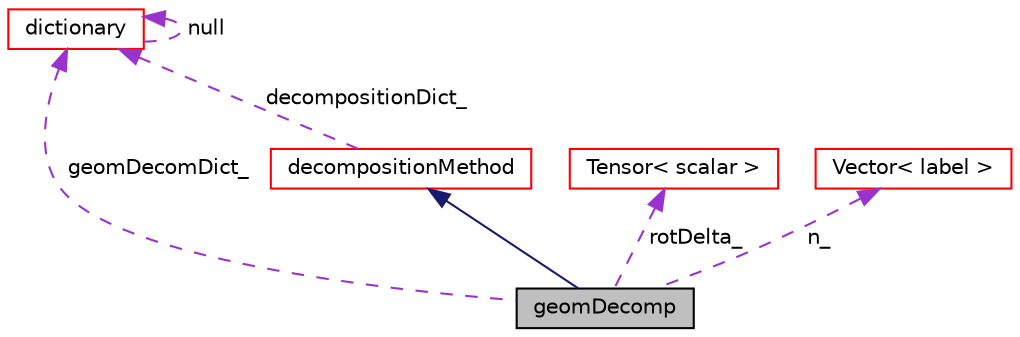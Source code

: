 digraph "geomDecomp"
{
  bgcolor="transparent";
  edge [fontname="Helvetica",fontsize="10",labelfontname="Helvetica",labelfontsize="10"];
  node [fontname="Helvetica",fontsize="10",shape=record];
  Node1 [label="geomDecomp",height=0.2,width=0.4,color="black", fillcolor="grey75", style="filled", fontcolor="black"];
  Node2 -> Node1 [dir="back",color="midnightblue",fontsize="10",style="solid",fontname="Helvetica"];
  Node2 [label="decompositionMethod",height=0.2,width=0.4,color="red",URL="$a00513.html",tooltip="Abstract base class for decomposition. "];
  Node3 -> Node2 [dir="back",color="darkorchid3",fontsize="10",style="dashed",label=" decompositionDict_" ,fontname="Helvetica"];
  Node3 [label="dictionary",height=0.2,width=0.4,color="red",URL="$a00532.html",tooltip="A list of keyword definitions, which are a keyword followed by any number of values (e..."];
  Node3 -> Node3 [dir="back",color="darkorchid3",fontsize="10",style="dashed",label=" null" ,fontname="Helvetica"];
  Node4 -> Node1 [dir="back",color="darkorchid3",fontsize="10",style="dashed",label=" rotDelta_" ,fontname="Helvetica"];
  Node4 [label="Tensor\< scalar \>",height=0.2,width=0.4,color="red",URL="$a02656.html"];
  Node3 -> Node1 [dir="back",color="darkorchid3",fontsize="10",style="dashed",label=" geomDecomDict_" ,fontname="Helvetica"];
  Node5 -> Node1 [dir="back",color="darkorchid3",fontsize="10",style="dashed",label=" n_" ,fontname="Helvetica"];
  Node5 [label="Vector\< label \>",height=0.2,width=0.4,color="red",URL="$a02905.html"];
}
